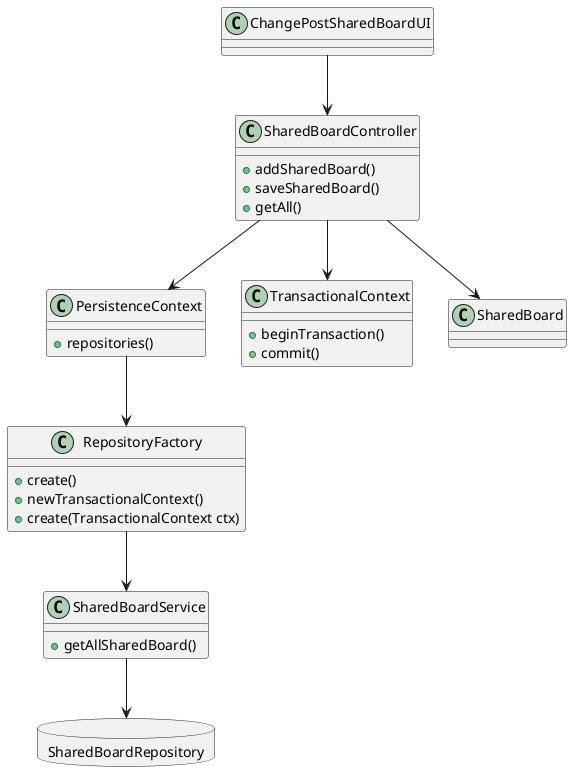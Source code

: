 @startuml
'https://plantuml.com/class-diagram

class ChangePostSharedBoardUI{
}

class SharedBoardController{
+addSharedBoard()
+saveSharedBoard()
+getAll()
}

class SharedBoardService{
+getAllSharedBoard()
}


class PersistenceContext{
+repositories()
}

class RepositoryFactory{
+create()
+newTransactionalContext()
+create(TransactionalContext ctx)
}

database SharedBoardRepository{
}

class TransactionalContext{
+beginTransaction()
+commit()
}

class SharedBoard{
}


ChangePostSharedBoardUI --> SharedBoardController
SharedBoardController-->PersistenceContext
SharedBoardController-->TransactionalContext

SharedBoardService --> SharedBoardRepository
SharedBoardController --> SharedBoard

PersistenceContext-->RepositoryFactory

RepositoryFactory-->SharedBoardService
@enduml